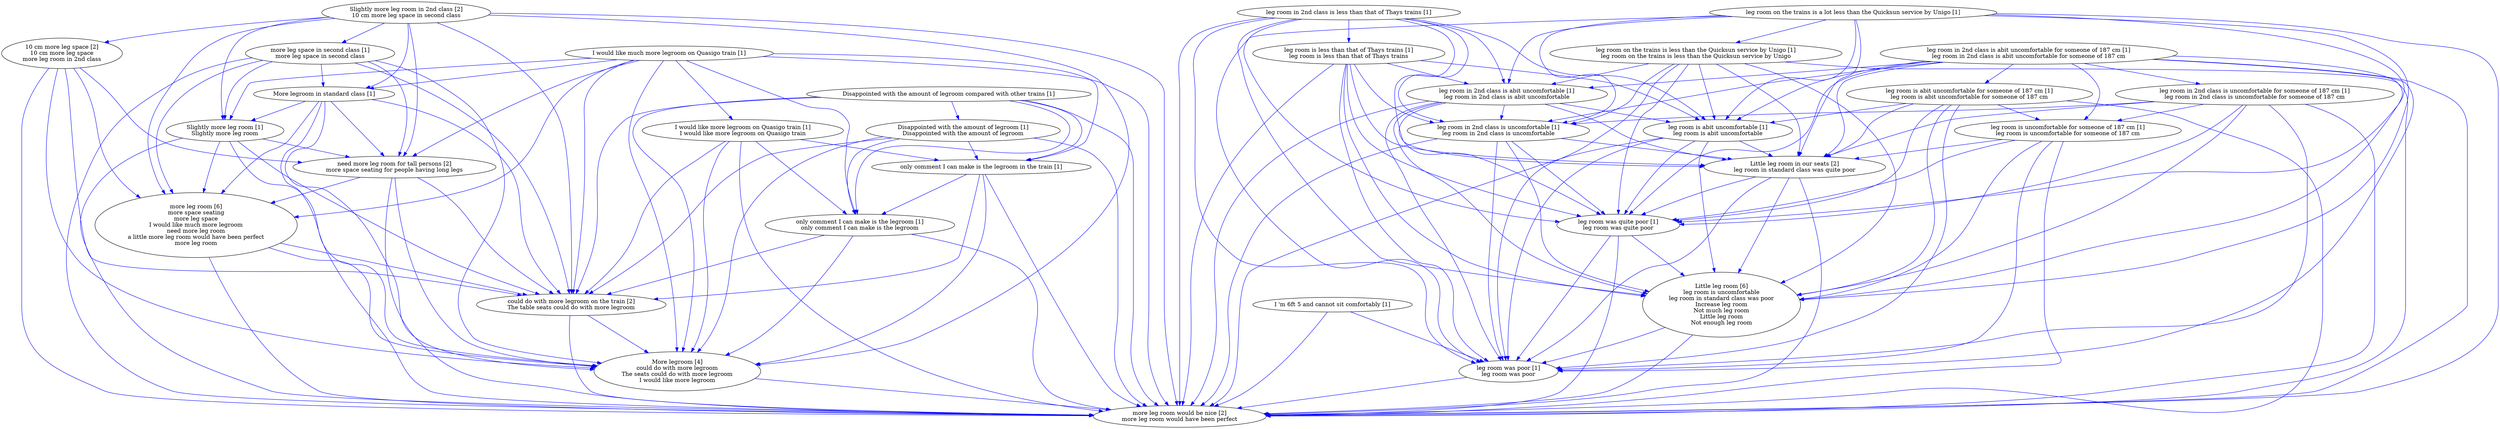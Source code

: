 digraph collapsedGraph {
"10 cm more leg space [2]\n10 cm more leg space\nmore leg room in 2nd class""need more leg room for tall persons [2]\nmore space seating for people having long legs""more leg room would be nice [2]\nmore leg room would have been perfect""Slightly more leg room in 2nd class [2]\n10 cm more leg space in second class""More legroom [4]\ncould do with more legroom\nThe seats could do with more legroom\nI would like more legroom""Little leg room in our seats [2]\nleg room in standard class was quite poor""could do with more legroom on the train [2]\nThe table seats could do with more legroom""more leg room [6]\nmore space seating\nmore leg space\nI would like much more legroom\nneed more leg room\na little more leg room would have been perfect\nmore leg room""Little leg room [6]\nleg room is uncomfortable\nleg room in standard class was poor\nIncrease leg room\nNot much leg room\nLittle leg room\nNot enough leg room""more leg space in second class [1]\nmore leg space in second class""Disappointed with the amount of legroom compared with other trains [1]""Disappointed with the amount of legroom [1]\nDisappointed with the amount of legroom""I 'm 6ft 5 and cannot sit comfortably [1]""I would like much more legroom on Quasigo train [1]""I would like more legroom on Quasigo train [1]\nI would like more legroom on Quasigo train""More legroom in standard class [1]""Slightly more leg room [1]\nSlightly more leg room""leg room in 2nd class is abit uncomfortable for someone of 187 cm [1]\nleg room in 2nd class is abit uncomfortable for someone of 187 cm""leg room is abit uncomfortable for someone of 187 cm [1]\nleg room is abit uncomfortable for someone of 187 cm""leg room is abit uncomfortable [1]\nleg room is abit uncomfortable""leg room is uncomfortable for someone of 187 cm [1]\nleg room is uncomfortable for someone of 187 cm""leg room in 2nd class is abit uncomfortable [1]\nleg room in 2nd class is abit uncomfortable""leg room in 2nd class is uncomfortable [1]\nleg room in 2nd class is uncomfortable""leg room in 2nd class is uncomfortable for someone of 187 cm [1]\nleg room in 2nd class is uncomfortable for someone of 187 cm""leg room in 2nd class is less than that of Thays trains [1]""leg room is less than that of Thays trains [1]\nleg room is less than that of Thays trains""leg room was poor [1]\nleg room was poor""leg room was quite poor [1]\nleg room was quite poor""leg room on the trains is a lot less than the Quicksun service by Unigo [1]""leg room on the trains is less than the Quicksun service by Unigo [1]\nleg room on the trains is less than the Quicksun service by Unigo""only comment I can make is the legroom in the train [1]""only comment I can make is the legroom [1]\nonly comment I can make is the legroom""Little leg room [6]\nleg room is uncomfortable\nleg room in standard class was poor\nIncrease leg room\nNot much leg room\nLittle leg room\nNot enough leg room" -> "more leg room would be nice [2]\nmore leg room would have been perfect" [color=blue]
"Little leg room [6]\nleg room is uncomfortable\nleg room in standard class was poor\nIncrease leg room\nNot much leg room\nLittle leg room\nNot enough leg room" -> "leg room was poor [1]\nleg room was poor" [color=blue]
"Little leg room in our seats [2]\nleg room in standard class was quite poor" -> "leg room was poor [1]\nleg room was poor" [color=blue]
"leg room in 2nd class is abit uncomfortable [1]\nleg room in 2nd class is abit uncomfortable" -> "leg room was poor [1]\nleg room was poor" [color=blue]
"leg room is abit uncomfortable for someone of 187 cm [1]\nleg room is abit uncomfortable for someone of 187 cm" -> "leg room was poor [1]\nleg room was poor" [color=blue]
"leg room in 2nd class is abit uncomfortable [1]\nleg room in 2nd class is abit uncomfortable" -> "Little leg room in our seats [2]\nleg room in standard class was quite poor" [color=blue]
"Slightly more leg room [1]\nSlightly more leg room" -> "could do with more legroom on the train [2]\nThe table seats could do with more legroom" [color=blue]
"Disappointed with the amount of legroom [1]\nDisappointed with the amount of legroom" -> "could do with more legroom on the train [2]\nThe table seats could do with more legroom" [color=blue]
"leg room in 2nd class is uncomfortable for someone of 187 cm [1]\nleg room in 2nd class is uncomfortable for someone of 187 cm" -> "Little leg room [6]\nleg room is uncomfortable\nleg room in standard class was poor\nIncrease leg room\nNot much leg room\nLittle leg room\nNot enough leg room" [color=blue]
"Disappointed with the amount of legroom compared with other trains [1]" -> "could do with more legroom on the train [2]\nThe table seats could do with more legroom" [color=blue]
"could do with more legroom on the train [2]\nThe table seats could do with more legroom" -> "more leg room would be nice [2]\nmore leg room would have been perfect" [color=blue]
"More legroom in standard class [1]" -> "could do with more legroom on the train [2]\nThe table seats could do with more legroom" [color=blue]
"More legroom in standard class [1]" -> "More legroom [4]\ncould do with more legroom\nThe seats could do with more legroom\nI would like more legroom" [color=blue]
"More legroom in standard class [1]" -> "Slightly more leg room [1]\nSlightly more leg room" [color=blue]
"leg room was quite poor [1]\nleg room was quite poor" -> "Little leg room [6]\nleg room is uncomfortable\nleg room in standard class was poor\nIncrease leg room\nNot much leg room\nLittle leg room\nNot enough leg room" [color=blue]
"Disappointed with the amount of legroom [1]\nDisappointed with the amount of legroom" -> "More legroom [4]\ncould do with more legroom\nThe seats could do with more legroom\nI would like more legroom" [color=blue]
"Slightly more leg room [1]\nSlightly more leg room" -> "More legroom [4]\ncould do with more legroom\nThe seats could do with more legroom\nI would like more legroom" [color=blue]
"leg room in 2nd class is uncomfortable for someone of 187 cm [1]\nleg room in 2nd class is uncomfortable for someone of 187 cm" -> "more leg room would be nice [2]\nmore leg room would have been perfect" [color=blue]
"only comment I can make is the legroom [1]\nonly comment I can make is the legroom" -> "more leg room would be nice [2]\nmore leg room would have been perfect" [color=blue]
"need more leg room for tall persons [2]\nmore space seating for people having long legs" -> "More legroom [4]\ncould do with more legroom\nThe seats could do with more legroom\nI would like more legroom" [color=blue]
"leg room is abit uncomfortable for someone of 187 cm [1]\nleg room is abit uncomfortable for someone of 187 cm" -> "Little leg room [6]\nleg room is uncomfortable\nleg room in standard class was poor\nIncrease leg room\nNot much leg room\nLittle leg room\nNot enough leg room" [color=blue]
"leg room in 2nd class is less than that of Thays trains [1]" -> "leg room is abit uncomfortable [1]\nleg room is abit uncomfortable" [color=blue]
"Slightly more leg room in 2nd class [2]\n10 cm more leg space in second class" -> "could do with more legroom on the train [2]\nThe table seats could do with more legroom" [color=blue]
"leg room in 2nd class is less than that of Thays trains [1]" -> "leg room was poor [1]\nleg room was poor" [color=blue]
"Disappointed with the amount of legroom compared with other trains [1]" -> "More legroom [4]\ncould do with more legroom\nThe seats could do with more legroom\nI would like more legroom" [color=blue]
"need more leg room for tall persons [2]\nmore space seating for people having long legs" -> "could do with more legroom on the train [2]\nThe table seats could do with more legroom" [color=blue]
"Slightly more leg room in 2nd class [2]\n10 cm more leg space in second class" -> "More legroom in standard class [1]" [color=blue]
"More legroom [4]\ncould do with more legroom\nThe seats could do with more legroom\nI would like more legroom" -> "more leg room would be nice [2]\nmore leg room would have been perfect" [color=blue]
"leg room is abit uncomfortable [1]\nleg room is abit uncomfortable" -> "leg room was poor [1]\nleg room was poor" [color=blue]
"only comment I can make is the legroom [1]\nonly comment I can make is the legroom" -> "More legroom [4]\ncould do with more legroom\nThe seats could do with more legroom\nI would like more legroom" [color=blue]
"leg room is abit uncomfortable for someone of 187 cm [1]\nleg room is abit uncomfortable for someone of 187 cm" -> "leg room was quite poor [1]\nleg room was quite poor" [color=blue]
"more leg room [6]\nmore space seating\nmore leg space\nI would like much more legroom\nneed more leg room\na little more leg room would have been perfect\nmore leg room" -> "More legroom [4]\ncould do with more legroom\nThe seats could do with more legroom\nI would like more legroom" [color=blue]
"leg room on the trains is less than the Quicksun service by Unigo [1]\nleg room on the trains is less than the Quicksun service by Unigo" -> "leg room was poor [1]\nleg room was poor" [color=blue]
"more leg room [6]\nmore space seating\nmore leg space\nI would like much more legroom\nneed more leg room\na little more leg room would have been perfect\nmore leg room" -> "could do with more legroom on the train [2]\nThe table seats could do with more legroom" [color=blue]
"only comment I can make is the legroom [1]\nonly comment I can make is the legroom" -> "could do with more legroom on the train [2]\nThe table seats could do with more legroom" [color=blue]
"leg room is abit uncomfortable for someone of 187 cm [1]\nleg room is abit uncomfortable for someone of 187 cm" -> "Little leg room in our seats [2]\nleg room in standard class was quite poor" [color=blue]
"leg room is abit uncomfortable for someone of 187 cm [1]\nleg room is abit uncomfortable for someone of 187 cm" -> "more leg room would be nice [2]\nmore leg room would have been perfect" [color=blue]
"leg room on the trains is less than the Quicksun service by Unigo [1]\nleg room on the trains is less than the Quicksun service by Unigo" -> "leg room is abit uncomfortable [1]\nleg room is abit uncomfortable" [color=blue]
"leg room on the trains is less than the Quicksun service by Unigo [1]\nleg room on the trains is less than the Quicksun service by Unigo" -> "more leg room would be nice [2]\nmore leg room would have been perfect" [color=blue]
"leg room on the trains is less than the Quicksun service by Unigo [1]\nleg room on the trains is less than the Quicksun service by Unigo" -> "Little leg room in our seats [2]\nleg room in standard class was quite poor" [color=blue]
"leg room on the trains is less than the Quicksun service by Unigo [1]\nleg room on the trains is less than the Quicksun service by Unigo" -> "leg room in 2nd class is abit uncomfortable [1]\nleg room in 2nd class is abit uncomfortable" [color=blue]
"leg room on the trains is less than the Quicksun service by Unigo [1]\nleg room on the trains is less than the Quicksun service by Unigo" -> "Little leg room [6]\nleg room is uncomfortable\nleg room in standard class was poor\nIncrease leg room\nNot much leg room\nLittle leg room\nNot enough leg room" [color=blue]
"could do with more legroom on the train [2]\nThe table seats could do with more legroom" -> "More legroom [4]\ncould do with more legroom\nThe seats could do with more legroom\nI would like more legroom" [color=blue]
"10 cm more leg space [2]\n10 cm more leg space\nmore leg room in 2nd class" -> "could do with more legroom on the train [2]\nThe table seats could do with more legroom" [color=blue]
"more leg room [6]\nmore space seating\nmore leg space\nI would like much more legroom\nneed more leg room\na little more leg room would have been perfect\nmore leg room" -> "more leg room would be nice [2]\nmore leg room would have been perfect" [color=blue]
"leg room in 2nd class is abit uncomfortable for someone of 187 cm [1]\nleg room in 2nd class is abit uncomfortable for someone of 187 cm" -> "leg room was poor [1]\nleg room was poor" [color=blue]
"need more leg room for tall persons [2]\nmore space seating for people having long legs" -> "more leg room [6]\nmore space seating\nmore leg space\nI would like much more legroom\nneed more leg room\na little more leg room would have been perfect\nmore leg room" [color=blue]
"Slightly more leg room in 2nd class [2]\n10 cm more leg space in second class" -> "More legroom [4]\ncould do with more legroom\nThe seats could do with more legroom\nI would like more legroom" [color=blue]
"Slightly more leg room in 2nd class [2]\n10 cm more leg space in second class" -> "more leg space in second class [1]\nmore leg space in second class" [color=blue]
"need more leg room for tall persons [2]\nmore space seating for people having long legs" -> "more leg room would be nice [2]\nmore leg room would have been perfect" [color=blue]
"more leg space in second class [1]\nmore leg space in second class" -> "could do with more legroom on the train [2]\nThe table seats could do with more legroom" [color=blue]
"Slightly more leg room in 2nd class [2]\n10 cm more leg space in second class" -> "more leg room [6]\nmore space seating\nmore leg space\nI would like much more legroom\nneed more leg room\na little more leg room would have been perfect\nmore leg room" [color=blue]
"more leg space in second class [1]\nmore leg space in second class" -> "more leg room [6]\nmore space seating\nmore leg space\nI would like much more legroom\nneed more leg room\na little more leg room would have been perfect\nmore leg room" [color=blue]
"10 cm more leg space [2]\n10 cm more leg space\nmore leg room in 2nd class" -> "More legroom [4]\ncould do with more legroom\nThe seats could do with more legroom\nI would like more legroom" [color=blue]
"more leg space in second class [1]\nmore leg space in second class" -> "More legroom in standard class [1]" [color=blue]
"Slightly more leg room in 2nd class [2]\n10 cm more leg space in second class" -> "need more leg room for tall persons [2]\nmore space seating for people having long legs" [color=blue]
"Slightly more leg room in 2nd class [2]\n10 cm more leg space in second class" -> "more leg room would be nice [2]\nmore leg room would have been perfect" [color=blue]
"more leg space in second class [1]\nmore leg space in second class" -> "More legroom [4]\ncould do with more legroom\nThe seats could do with more legroom\nI would like more legroom" [color=blue]
"I would like more legroom on Quasigo train [1]\nI would like more legroom on Quasigo train" -> "only comment I can make is the legroom [1]\nonly comment I can make is the legroom" [color=blue]
"leg room was quite poor [1]\nleg room was quite poor" -> "more leg room would be nice [2]\nmore leg room would have been perfect" [color=blue]
"10 cm more leg space [2]\n10 cm more leg space\nmore leg room in 2nd class" -> "more leg room [6]\nmore space seating\nmore leg space\nI would like much more legroom\nneed more leg room\na little more leg room would have been perfect\nmore leg room" [color=blue]
"leg room on the trains is less than the Quicksun service by Unigo [1]\nleg room on the trains is less than the Quicksun service by Unigo" -> "leg room in 2nd class is uncomfortable [1]\nleg room in 2nd class is uncomfortable" [color=blue]
"I would like more legroom on Quasigo train [1]\nI would like more legroom on Quasigo train" -> "could do with more legroom on the train [2]\nThe table seats could do with more legroom" [color=blue]
"I would like more legroom on Quasigo train [1]\nI would like more legroom on Quasigo train" -> "more leg room would be nice [2]\nmore leg room would have been perfect" [color=blue]
"I 'm 6ft 5 and cannot sit comfortably [1]" -> "leg room was poor [1]\nleg room was poor" [color=blue]
"Slightly more leg room in 2nd class [2]\n10 cm more leg space in second class" -> "Slightly more leg room [1]\nSlightly more leg room" [color=blue]
"leg room on the trains is less than the Quicksun service by Unigo [1]\nleg room on the trains is less than the Quicksun service by Unigo" -> "leg room was quite poor [1]\nleg room was quite poor" [color=blue]
"I would like more legroom on Quasigo train [1]\nI would like more legroom on Quasigo train" -> "only comment I can make is the legroom in the train [1]" [color=blue]
"I would like much more legroom on Quasigo train [1]" -> "more leg room [6]\nmore space seating\nmore leg space\nI would like much more legroom\nneed more leg room\na little more leg room would have been perfect\nmore leg room" [color=blue]
"leg room in 2nd class is less than that of Thays trains [1]" -> "leg room in 2nd class is uncomfortable [1]\nleg room in 2nd class is uncomfortable" [color=blue]
"leg room in 2nd class is uncomfortable [1]\nleg room in 2nd class is uncomfortable" -> "Little leg room [6]\nleg room is uncomfortable\nleg room in standard class was poor\nIncrease leg room\nNot much leg room\nLittle leg room\nNot enough leg room" [color=blue]
"I 'm 6ft 5 and cannot sit comfortably [1]" -> "more leg room would be nice [2]\nmore leg room would have been perfect" [color=blue]
"leg room on the trains is a lot less than the Quicksun service by Unigo [1]" -> "leg room is abit uncomfortable [1]\nleg room is abit uncomfortable" [color=blue]
"I would like much more legroom on Quasigo train [1]" -> "More legroom in standard class [1]" [color=blue]
"leg room in 2nd class is less than that of Thays trains [1]" -> "Little leg room in our seats [2]\nleg room in standard class was quite poor" [color=blue]
"leg room on the trains is a lot less than the Quicksun service by Unigo [1]" -> "leg room was poor [1]\nleg room was poor" [color=blue]
"I would like much more legroom on Quasigo train [1]" -> "could do with more legroom on the train [2]\nThe table seats could do with more legroom" [color=blue]
"I would like much more legroom on Quasigo train [1]" -> "more leg room would be nice [2]\nmore leg room would have been perfect" [color=blue]
"leg room in 2nd class is uncomfortable [1]\nleg room in 2nd class is uncomfortable" -> "leg room was quite poor [1]\nleg room was quite poor" [color=blue]
"leg room in 2nd class is less than that of Thays trains [1]" -> "Little leg room [6]\nleg room is uncomfortable\nleg room in standard class was poor\nIncrease leg room\nNot much leg room\nLittle leg room\nNot enough leg room" [color=blue]
"leg room in 2nd class is uncomfortable for someone of 187 cm [1]\nleg room in 2nd class is uncomfortable for someone of 187 cm" -> "leg room was poor [1]\nleg room was poor" [color=blue]
"leg room in 2nd class is less than that of Thays trains [1]" -> "leg room was quite poor [1]\nleg room was quite poor" [color=blue]
"leg room on the trains is a lot less than the Quicksun service by Unigo [1]" -> "more leg room would be nice [2]\nmore leg room would have been perfect" [color=blue]
"Disappointed with the amount of legroom [1]\nDisappointed with the amount of legroom" -> "only comment I can make is the legroom in the train [1]" [color=blue]
"I would like much more legroom on Quasigo train [1]" -> "need more leg room for tall persons [2]\nmore space seating for people having long legs" [color=blue]
"leg room is less than that of Thays trains [1]\nleg room is less than that of Thays trains" -> "leg room is abit uncomfortable [1]\nleg room is abit uncomfortable" [color=blue]
"leg room in 2nd class is uncomfortable [1]\nleg room in 2nd class is uncomfortable" -> "more leg room would be nice [2]\nmore leg room would have been perfect" [color=blue]
"leg room in 2nd class is less than that of Thays trains [1]" -> "more leg room would be nice [2]\nmore leg room would have been perfect" [color=blue]
"leg room is less than that of Thays trains [1]\nleg room is less than that of Thays trains" -> "Little leg room in our seats [2]\nleg room in standard class was quite poor" [color=blue]
"leg room is less than that of Thays trains [1]\nleg room is less than that of Thays trains" -> "Little leg room [6]\nleg room is uncomfortable\nleg room in standard class was poor\nIncrease leg room\nNot much leg room\nLittle leg room\nNot enough leg room" [color=blue]
"leg room is less than that of Thays trains [1]\nleg room is less than that of Thays trains" -> "leg room in 2nd class is abit uncomfortable [1]\nleg room in 2nd class is abit uncomfortable" [color=blue]
"leg room on the trains is a lot less than the Quicksun service by Unigo [1]" -> "leg room in 2nd class is abit uncomfortable [1]\nleg room in 2nd class is abit uncomfortable" [color=blue]
"leg room on the trains is a lot less than the Quicksun service by Unigo [1]" -> "Little leg room in our seats [2]\nleg room in standard class was quite poor" [color=blue]
"more leg space in second class [1]\nmore leg space in second class" -> "more leg room would be nice [2]\nmore leg room would have been perfect" [color=blue]
"more leg space in second class [1]\nmore leg space in second class" -> "need more leg room for tall persons [2]\nmore space seating for people having long legs" [color=blue]
"leg room is less than that of Thays trains [1]\nleg room is less than that of Thays trains" -> "leg room was poor [1]\nleg room was poor" [color=blue]
"leg room in 2nd class is less than that of Thays trains [1]" -> "leg room in 2nd class is abit uncomfortable [1]\nleg room in 2nd class is abit uncomfortable" [color=blue]
"leg room on the trains is a lot less than the Quicksun service by Unigo [1]" -> "Little leg room [6]\nleg room is uncomfortable\nleg room in standard class was poor\nIncrease leg room\nNot much leg room\nLittle leg room\nNot enough leg room" [color=blue]
"leg room on the trains is a lot less than the Quicksun service by Unigo [1]" -> "leg room was quite poor [1]\nleg room was quite poor" [color=blue]
"only comment I can make is the legroom in the train [1]" -> "More legroom [4]\ncould do with more legroom\nThe seats could do with more legroom\nI would like more legroom" [color=blue]
"leg room on the trains is a lot less than the Quicksun service by Unigo [1]" -> "leg room in 2nd class is uncomfortable [1]\nleg room in 2nd class is uncomfortable" [color=blue]
"I would like much more legroom on Quasigo train [1]" -> "More legroom [4]\ncould do with more legroom\nThe seats could do with more legroom\nI would like more legroom" [color=blue]
"I would like much more legroom on Quasigo train [1]" -> "Slightly more leg room [1]\nSlightly more leg room" [color=blue]
"Disappointed with the amount of legroom [1]\nDisappointed with the amount of legroom" -> "only comment I can make is the legroom [1]\nonly comment I can make is the legroom" [color=blue]
"I would like more legroom on Quasigo train [1]\nI would like more legroom on Quasigo train" -> "More legroom [4]\ncould do with more legroom\nThe seats could do with more legroom\nI would like more legroom" [color=blue]
"leg room in 2nd class is abit uncomfortable [1]\nleg room in 2nd class is abit uncomfortable" -> "Little leg room [6]\nleg room is uncomfortable\nleg room in standard class was poor\nIncrease leg room\nNot much leg room\nLittle leg room\nNot enough leg room" [color=blue]
"Little leg room in our seats [2]\nleg room in standard class was quite poor" -> "leg room was quite poor [1]\nleg room was quite poor" [color=blue]
"More legroom in standard class [1]" -> "more leg room [6]\nmore space seating\nmore leg space\nI would like much more legroom\nneed more leg room\na little more leg room would have been perfect\nmore leg room" [color=blue]
"More legroom in standard class [1]" -> "need more leg room for tall persons [2]\nmore space seating for people having long legs" [color=blue]
"Little leg room in our seats [2]\nleg room in standard class was quite poor" -> "Little leg room [6]\nleg room is uncomfortable\nleg room in standard class was poor\nIncrease leg room\nNot much leg room\nLittle leg room\nNot enough leg room" [color=blue]
"More legroom in standard class [1]" -> "more leg room would be nice [2]\nmore leg room would have been perfect" [color=blue]
"leg room is uncomfortable for someone of 187 cm [1]\nleg room is uncomfortable for someone of 187 cm" -> "leg room was quite poor [1]\nleg room was quite poor" [color=blue]
"leg room was poor [1]\nleg room was poor" -> "more leg room would be nice [2]\nmore leg room would have been perfect" [color=blue]
"leg room is uncomfortable for someone of 187 cm [1]\nleg room is uncomfortable for someone of 187 cm" -> "Little leg room [6]\nleg room is uncomfortable\nleg room in standard class was poor\nIncrease leg room\nNot much leg room\nLittle leg room\nNot enough leg room" [color=blue]
"leg room in 2nd class is abit uncomfortable [1]\nleg room in 2nd class is abit uncomfortable" -> "leg room was quite poor [1]\nleg room was quite poor" [color=blue]
"Slightly more leg room [1]\nSlightly more leg room" -> "need more leg room for tall persons [2]\nmore space seating for people having long legs" [color=blue]
"Slightly more leg room [1]\nSlightly more leg room" -> "more leg room would be nice [2]\nmore leg room would have been perfect" [color=blue]
"leg room is abit uncomfortable [1]\nleg room is abit uncomfortable" -> "Little leg room [6]\nleg room is uncomfortable\nleg room in standard class was poor\nIncrease leg room\nNot much leg room\nLittle leg room\nNot enough leg room" [color=blue]
"10 cm more leg space [2]\n10 cm more leg space\nmore leg room in 2nd class" -> "more leg room would be nice [2]\nmore leg room would have been perfect" [color=blue]
"10 cm more leg space [2]\n10 cm more leg space\nmore leg room in 2nd class" -> "need more leg room for tall persons [2]\nmore space seating for people having long legs" [color=blue]
"leg room in 2nd class is uncomfortable for someone of 187 cm [1]\nleg room in 2nd class is uncomfortable for someone of 187 cm" -> "Little leg room in our seats [2]\nleg room in standard class was quite poor" [color=blue]
"leg room is abit uncomfortable [1]\nleg room is abit uncomfortable" -> "leg room was quite poor [1]\nleg room was quite poor" [color=blue]
"leg room in 2nd class is abit uncomfortable [1]\nleg room in 2nd class is abit uncomfortable" -> "more leg room would be nice [2]\nmore leg room would have been perfect" [color=blue]
"Slightly more leg room [1]\nSlightly more leg room" -> "more leg room [6]\nmore space seating\nmore leg space\nI would like much more legroom\nneed more leg room\na little more leg room would have been perfect\nmore leg room" [color=blue]
"leg room is uncomfortable for someone of 187 cm [1]\nleg room is uncomfortable for someone of 187 cm" -> "Little leg room in our seats [2]\nleg room in standard class was quite poor" [color=blue]
"leg room is uncomfortable for someone of 187 cm [1]\nleg room is uncomfortable for someone of 187 cm" -> "leg room was poor [1]\nleg room was poor" [color=blue]
"leg room in 2nd class is uncomfortable for someone of 187 cm [1]\nleg room in 2nd class is uncomfortable for someone of 187 cm" -> "leg room was quite poor [1]\nleg room was quite poor" [color=blue]
"Little leg room in our seats [2]\nleg room in standard class was quite poor" -> "more leg room would be nice [2]\nmore leg room would have been perfect" [color=blue]
"leg room is abit uncomfortable [1]\nleg room is abit uncomfortable" -> "Little leg room in our seats [2]\nleg room in standard class was quite poor" [color=blue]
"Disappointed with the amount of legroom compared with other trains [1]" -> "only comment I can make is the legroom [1]\nonly comment I can make is the legroom" [color=blue]
"leg room is less than that of Thays trains [1]\nleg room is less than that of Thays trains" -> "more leg room would be nice [2]\nmore leg room would have been perfect" [color=blue]
"leg room in 2nd class is abit uncomfortable for someone of 187 cm [1]\nleg room in 2nd class is abit uncomfortable for someone of 187 cm" -> "more leg room would be nice [2]\nmore leg room would have been perfect" [color=blue]
"leg room in 2nd class is uncomfortable [1]\nleg room in 2nd class is uncomfortable" -> "leg room was poor [1]\nleg room was poor" [color=blue]
"leg room is uncomfortable for someone of 187 cm [1]\nleg room is uncomfortable for someone of 187 cm" -> "more leg room would be nice [2]\nmore leg room would have been perfect" [color=blue]
"leg room in 2nd class is uncomfortable [1]\nleg room in 2nd class is uncomfortable" -> "Little leg room in our seats [2]\nleg room in standard class was quite poor" [color=blue]
"leg room is less than that of Thays trains [1]\nleg room is less than that of Thays trains" -> "leg room was quite poor [1]\nleg room was quite poor" [color=blue]
"leg room is abit uncomfortable [1]\nleg room is abit uncomfortable" -> "more leg room would be nice [2]\nmore leg room would have been perfect" [color=blue]
"leg room in 2nd class is abit uncomfortable for someone of 187 cm [1]\nleg room in 2nd class is abit uncomfortable for someone of 187 cm" -> "Little leg room [6]\nleg room is uncomfortable\nleg room in standard class was poor\nIncrease leg room\nNot much leg room\nLittle leg room\nNot enough leg room" [color=blue]
"only comment I can make is the legroom in the train [1]" -> "more leg room would be nice [2]\nmore leg room would have been perfect" [color=blue]
"leg room in 2nd class is abit uncomfortable for someone of 187 cm [1]\nleg room in 2nd class is abit uncomfortable for someone of 187 cm" -> "Little leg room in our seats [2]\nleg room in standard class was quite poor" [color=blue]
"Disappointed with the amount of legroom compared with other trains [1]" -> "only comment I can make is the legroom in the train [1]" [color=blue]
"only comment I can make is the legroom in the train [1]" -> "could do with more legroom on the train [2]\nThe table seats could do with more legroom" [color=blue]
"leg room in 2nd class is abit uncomfortable for someone of 187 cm [1]\nleg room in 2nd class is abit uncomfortable for someone of 187 cm" -> "leg room was quite poor [1]\nleg room was quite poor" [color=blue]
"more leg space in second class [1]\nmore leg space in second class" -> "Slightly more leg room [1]\nSlightly more leg room" [color=blue]
"leg room is less than that of Thays trains [1]\nleg room is less than that of Thays trains" -> "leg room in 2nd class is uncomfortable [1]\nleg room in 2nd class is uncomfortable" [color=blue]
"Disappointed with the amount of legroom compared with other trains [1]" -> "Disappointed with the amount of legroom [1]\nDisappointed with the amount of legroom" [color=blue]
"I would like much more legroom on Quasigo train [1]" -> "I would like more legroom on Quasigo train [1]\nI would like more legroom on Quasigo train" [color=blue]
"leg room in 2nd class is abit uncomfortable for someone of 187 cm [1]\nleg room in 2nd class is abit uncomfortable for someone of 187 cm" -> "leg room is abit uncomfortable for someone of 187 cm [1]\nleg room is abit uncomfortable for someone of 187 cm" [color=blue]
"leg room is abit uncomfortable for someone of 187 cm [1]\nleg room is abit uncomfortable for someone of 187 cm" -> "leg room is abit uncomfortable [1]\nleg room is abit uncomfortable" [color=blue]
"leg room is abit uncomfortable for someone of 187 cm [1]\nleg room is abit uncomfortable for someone of 187 cm" -> "leg room is uncomfortable for someone of 187 cm [1]\nleg room is uncomfortable for someone of 187 cm" [color=blue]
"leg room in 2nd class is abit uncomfortable for someone of 187 cm [1]\nleg room in 2nd class is abit uncomfortable for someone of 187 cm" -> "leg room in 2nd class is abit uncomfortable [1]\nleg room in 2nd class is abit uncomfortable" [color=blue]
"leg room in 2nd class is abit uncomfortable [1]\nleg room in 2nd class is abit uncomfortable" -> "leg room is abit uncomfortable [1]\nleg room is abit uncomfortable" [color=blue]
"leg room in 2nd class is abit uncomfortable [1]\nleg room in 2nd class is abit uncomfortable" -> "leg room in 2nd class is uncomfortable [1]\nleg room in 2nd class is uncomfortable" [color=blue]
"leg room in 2nd class is abit uncomfortable for someone of 187 cm [1]\nleg room in 2nd class is abit uncomfortable for someone of 187 cm" -> "leg room in 2nd class is uncomfortable for someone of 187 cm [1]\nleg room in 2nd class is uncomfortable for someone of 187 cm" [color=blue]
"leg room in 2nd class is uncomfortable for someone of 187 cm [1]\nleg room in 2nd class is uncomfortable for someone of 187 cm" -> "leg room is uncomfortable for someone of 187 cm [1]\nleg room is uncomfortable for someone of 187 cm" [color=blue]
"leg room in 2nd class is uncomfortable for someone of 187 cm [1]\nleg room in 2nd class is uncomfortable for someone of 187 cm" -> "leg room in 2nd class is uncomfortable [1]\nleg room in 2nd class is uncomfortable" [color=blue]
"leg room in 2nd class is abit uncomfortable for someone of 187 cm [1]\nleg room in 2nd class is abit uncomfortable for someone of 187 cm" -> "leg room is uncomfortable for someone of 187 cm [1]\nleg room is uncomfortable for someone of 187 cm" [color=blue]
"leg room in 2nd class is abit uncomfortable for someone of 187 cm [1]\nleg room in 2nd class is abit uncomfortable for someone of 187 cm" -> "leg room is abit uncomfortable [1]\nleg room is abit uncomfortable" [color=blue]
"leg room in 2nd class is abit uncomfortable for someone of 187 cm [1]\nleg room in 2nd class is abit uncomfortable for someone of 187 cm" -> "leg room in 2nd class is uncomfortable [1]\nleg room in 2nd class is uncomfortable" [color=blue]
"leg room in 2nd class is less than that of Thays trains [1]" -> "leg room is less than that of Thays trains [1]\nleg room is less than that of Thays trains" [color=blue]
"leg room was quite poor [1]\nleg room was quite poor" -> "leg room was poor [1]\nleg room was poor" [color=blue]
"leg room on the trains is a lot less than the Quicksun service by Unigo [1]" -> "leg room on the trains is less than the Quicksun service by Unigo [1]\nleg room on the trains is less than the Quicksun service by Unigo" [color=blue]
"only comment I can make is the legroom in the train [1]" -> "only comment I can make is the legroom [1]\nonly comment I can make is the legroom" [color=blue]
"Slightly more leg room in 2nd class [2]\n10 cm more leg space in second class" -> "10 cm more leg space [2]\n10 cm more leg space\nmore leg room in 2nd class" [color=blue]
"Disappointed with the amount of legroom compared with other trains [1]" -> "more leg room would be nice [2]\nmore leg room would have been perfect" [color=blue]
"Disappointed with the amount of legroom [1]\nDisappointed with the amount of legroom" -> "more leg room would be nice [2]\nmore leg room would have been perfect" [color=blue]
"I would like much more legroom on Quasigo train [1]" -> "only comment I can make is the legroom [1]\nonly comment I can make is the legroom" [color=blue]
"I would like much more legroom on Quasigo train [1]" -> "only comment I can make is the legroom in the train [1]" [color=blue]
}